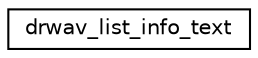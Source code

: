 digraph "Graphical Class Hierarchy"
{
 // LATEX_PDF_SIZE
  edge [fontname="Helvetica",fontsize="10",labelfontname="Helvetica",labelfontsize="10"];
  node [fontname="Helvetica",fontsize="10",shape=record];
  rankdir="LR";
  Node0 [label="drwav_list_info_text",height=0.2,width=0.4,color="black", fillcolor="white", style="filled",URL="$structdrwav__list__info__text.html",tooltip=" "];
}

